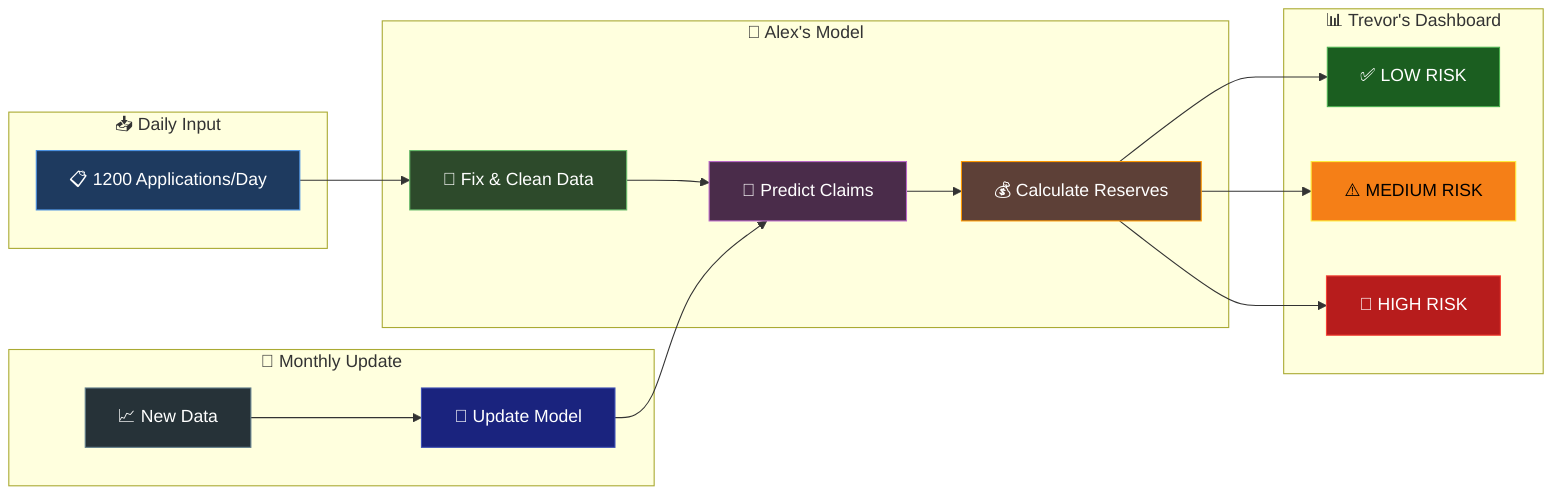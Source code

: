 graph LR
    subgraph "📥 Daily Input"
        A[📋 1200 Applications/Day]
    end
    
    subgraph "👤 Alex's Model"
        A --> B[🔧 Fix & Clean Data]
        B --> C[🎯 Predict Claims]
        C --> D[💰 Calculate Reserves]
    end
    
    subgraph "📊 Trevor's Dashboard"
        D --> E[✅ LOW RISK]
        D --> F[⚠️ MEDIUM RISK]
        D --> G[🚨 HIGH RISK]
    end
    
    subgraph "🔄 Monthly Update"
        H[📈 New Data] --> I[🔄 Update Model]
        I --> C
    end
    
    style A fill:#1e3a5f,stroke:#4a90e2,color:#ffffff
    style B fill:#2d4a2b,stroke:#66bb6a,color:#ffffff
    style C fill:#4a2c4a,stroke:#ba68c8,color:#ffffff
    style D fill:#5d4037,stroke:#ff9800,color:#ffffff
    style E fill:#1b5e20,stroke:#4caf50,color:#ffffff
    style F fill:#f57f17,stroke:#ffeb3b,color:#000000
    style G fill:#b71c1c,stroke:#f44336,color:#ffffff
    style H fill:#263238,stroke:#607d8b,color:#ffffff
    style I fill:#1a237e,stroke:#3f51b5,color:#ffffff